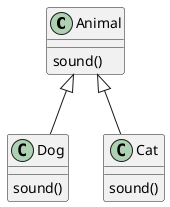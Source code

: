 @startuml
'https://plantuml.com/class-diagram

class Animal {
sound()
}
class Dog {
sound()
}
class Cat {
sound()
}
Animal <|-- Dog
Animal <|-- Cat

@enduml